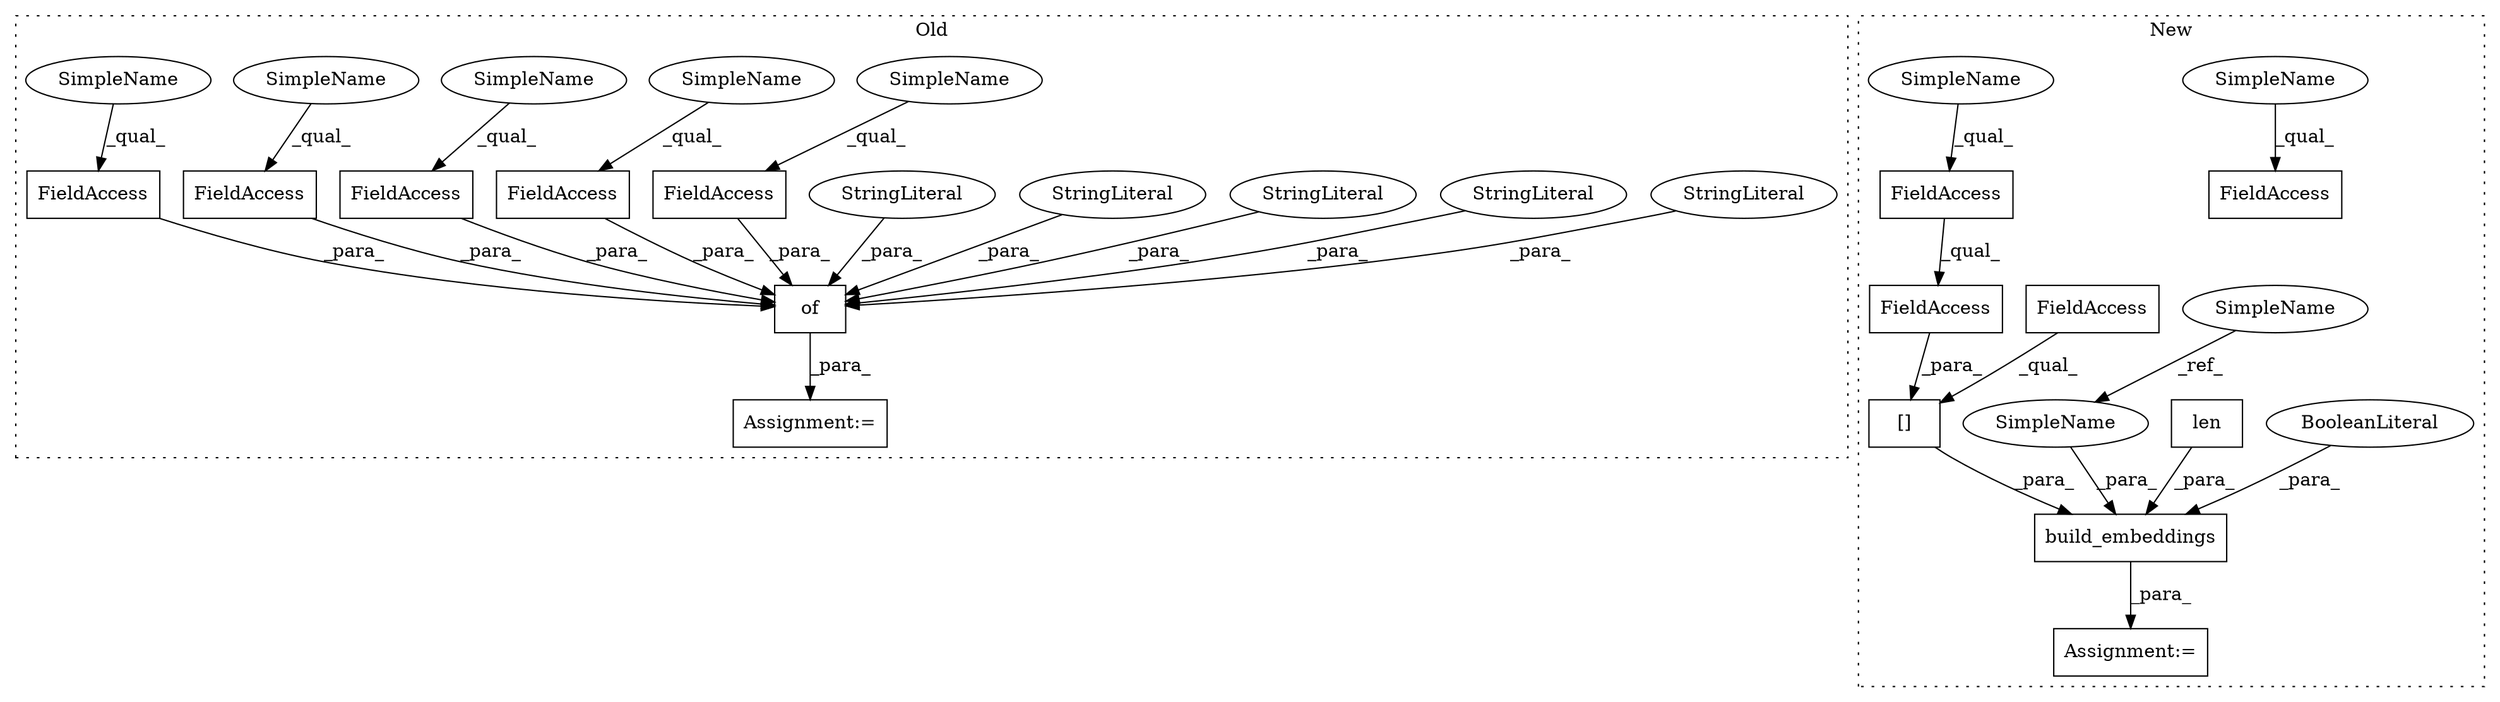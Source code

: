 digraph G {
subgraph cluster0 {
1 [label="of" a="32" s="1615,1835" l="3,1" shape="box"];
4 [label="StringLiteral" a="45" s="1618" l="19" shape="ellipse"];
5 [label="StringLiteral" a="45" s="1666" l="19" shape="ellipse"];
6 [label="StringLiteral" a="45" s="1796" l="15" shape="ellipse"];
7 [label="StringLiteral" a="45" s="1714" l="12" shape="ellipse"];
8 [label="StringLiteral" a="45" s="1748" l="19" shape="ellipse"];
10 [label="FieldAccess" a="22" s="1768" l="27" shape="box"];
12 [label="FieldAccess" a="22" s="1638" l="27" shape="box"];
13 [label="FieldAccess" a="22" s="1812" l="23" shape="box"];
14 [label="FieldAccess" a="22" s="1686" l="27" shape="box"];
15 [label="FieldAccess" a="22" s="1727" l="20" shape="box"];
16 [label="Assignment:=" a="7" s="1610" l="1" shape="box"];
24 [label="SimpleName" a="42" s="1638" l="9" shape="ellipse"];
25 [label="SimpleName" a="42" s="1812" l="9" shape="ellipse"];
26 [label="SimpleName" a="42" s="1727" l="9" shape="ellipse"];
27 [label="SimpleName" a="42" s="1686" l="9" shape="ellipse"];
28 [label="SimpleName" a="42" s="1768" l="9" shape="ellipse"];
label = "Old";
style="dotted";
}
subgraph cluster1 {
2 [label="build_embeddings" a="32" s="1664,1741" l="17,1" shape="box"];
3 [label="BooleanLiteral" a="9" s="1737" l="4" shape="ellipse"];
9 [label="len" a="32" s="1723,1735" l="4,1" shape="box"];
11 [label="SimpleName" a="42" s="1489" l="9" shape="ellipse"];
17 [label="[]" a="2" s="1691,1721" l="14,1" shape="box"];
18 [label="FieldAccess" a="22" s="1691" l="13" shape="box"];
19 [label="FieldAccess" a="22" s="1705" l="16" shape="box"];
20 [label="FieldAccess" a="22" s="1705" l="7" shape="box"];
21 [label="FieldAccess" a="22" s="2029" l="11" shape="box"];
22 [label="Assignment:=" a="7" s="1651" l="1" shape="box"];
23 [label="SimpleName" a="42" s="1681" l="9" shape="ellipse"];
29 [label="SimpleName" a="42" s="2029" l="4" shape="ellipse"];
30 [label="SimpleName" a="42" s="1705" l="4" shape="ellipse"];
label = "New";
style="dotted";
}
1 -> 16 [label="_para_"];
2 -> 22 [label="_para_"];
3 -> 2 [label="_para_"];
4 -> 1 [label="_para_"];
5 -> 1 [label="_para_"];
6 -> 1 [label="_para_"];
7 -> 1 [label="_para_"];
8 -> 1 [label="_para_"];
9 -> 2 [label="_para_"];
10 -> 1 [label="_para_"];
11 -> 23 [label="_ref_"];
12 -> 1 [label="_para_"];
13 -> 1 [label="_para_"];
14 -> 1 [label="_para_"];
15 -> 1 [label="_para_"];
17 -> 2 [label="_para_"];
18 -> 17 [label="_qual_"];
19 -> 17 [label="_para_"];
20 -> 19 [label="_qual_"];
23 -> 2 [label="_para_"];
24 -> 12 [label="_qual_"];
25 -> 13 [label="_qual_"];
26 -> 15 [label="_qual_"];
27 -> 14 [label="_qual_"];
28 -> 10 [label="_qual_"];
29 -> 21 [label="_qual_"];
30 -> 20 [label="_qual_"];
}